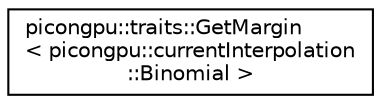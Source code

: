 digraph "Graphical Class Hierarchy"
{
 // LATEX_PDF_SIZE
  edge [fontname="Helvetica",fontsize="10",labelfontname="Helvetica",labelfontsize="10"];
  node [fontname="Helvetica",fontsize="10",shape=record];
  rankdir="LR";
  Node0 [label="picongpu::traits::GetMargin\l\< picongpu::currentInterpolation\l::Binomial \>",height=0.2,width=0.4,color="black", fillcolor="white", style="filled",URL="$structpicongpu_1_1traits_1_1_get_margin_3_01picongpu_1_1current_interpolation_1_1_binomial_01_4.html",tooltip=" "];
}
